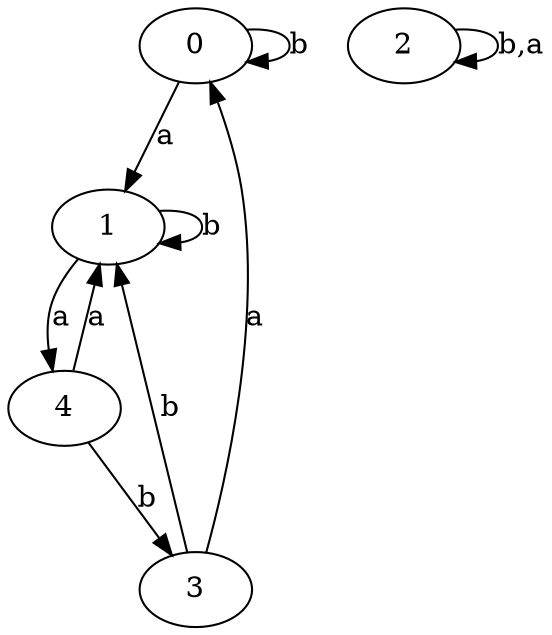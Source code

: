digraph {
 ranksep=0.5;
 d2tdocpreamble = "\usetikzlibrary{automata}";
 d2tfigpreamble = "\tikzstyle{every state}= [ draw=blue!50,very thick,fill=blue!20]  \tikzstyle{auto}= [fill=white]";
 node [style="state"];
 edge [lblstyle="auto",topath="bend right", len=4  ]
  "0" [label="0",];
  "1" [label="1",style = "state, accepting"];
  "2" [label="2",];
  "3" [label="3",style = "state, initial"];
  "4" [label="4",];
  "0" -> "0" [label="b",topath="loop above"];
  "0" -> "1" [label="a"];
  "1" -> "1" [label="b",topath="loop above"];
  "1" -> "4" [label="a"];
  "2" -> "2" [label="b,a",topath="loop above"];
  "3" -> "0" [label="a"];
  "3" -> "1" [label="b"];
  "4" -> "1" [label="a"];
  "4" -> "3" [label="b"];
}